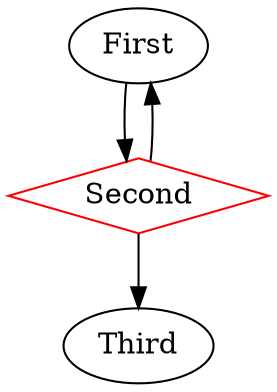 digraph G {

  v0 [label="First",id="1",shape="oval",color="black"]
  v1 [label="Second",id="2",shape="diamond",color="red"]
  v2 [label="Third",id="3",shape="oval",color="black"]

  v0 -> v1
  v1 -> v2
  v1 -> v0

}